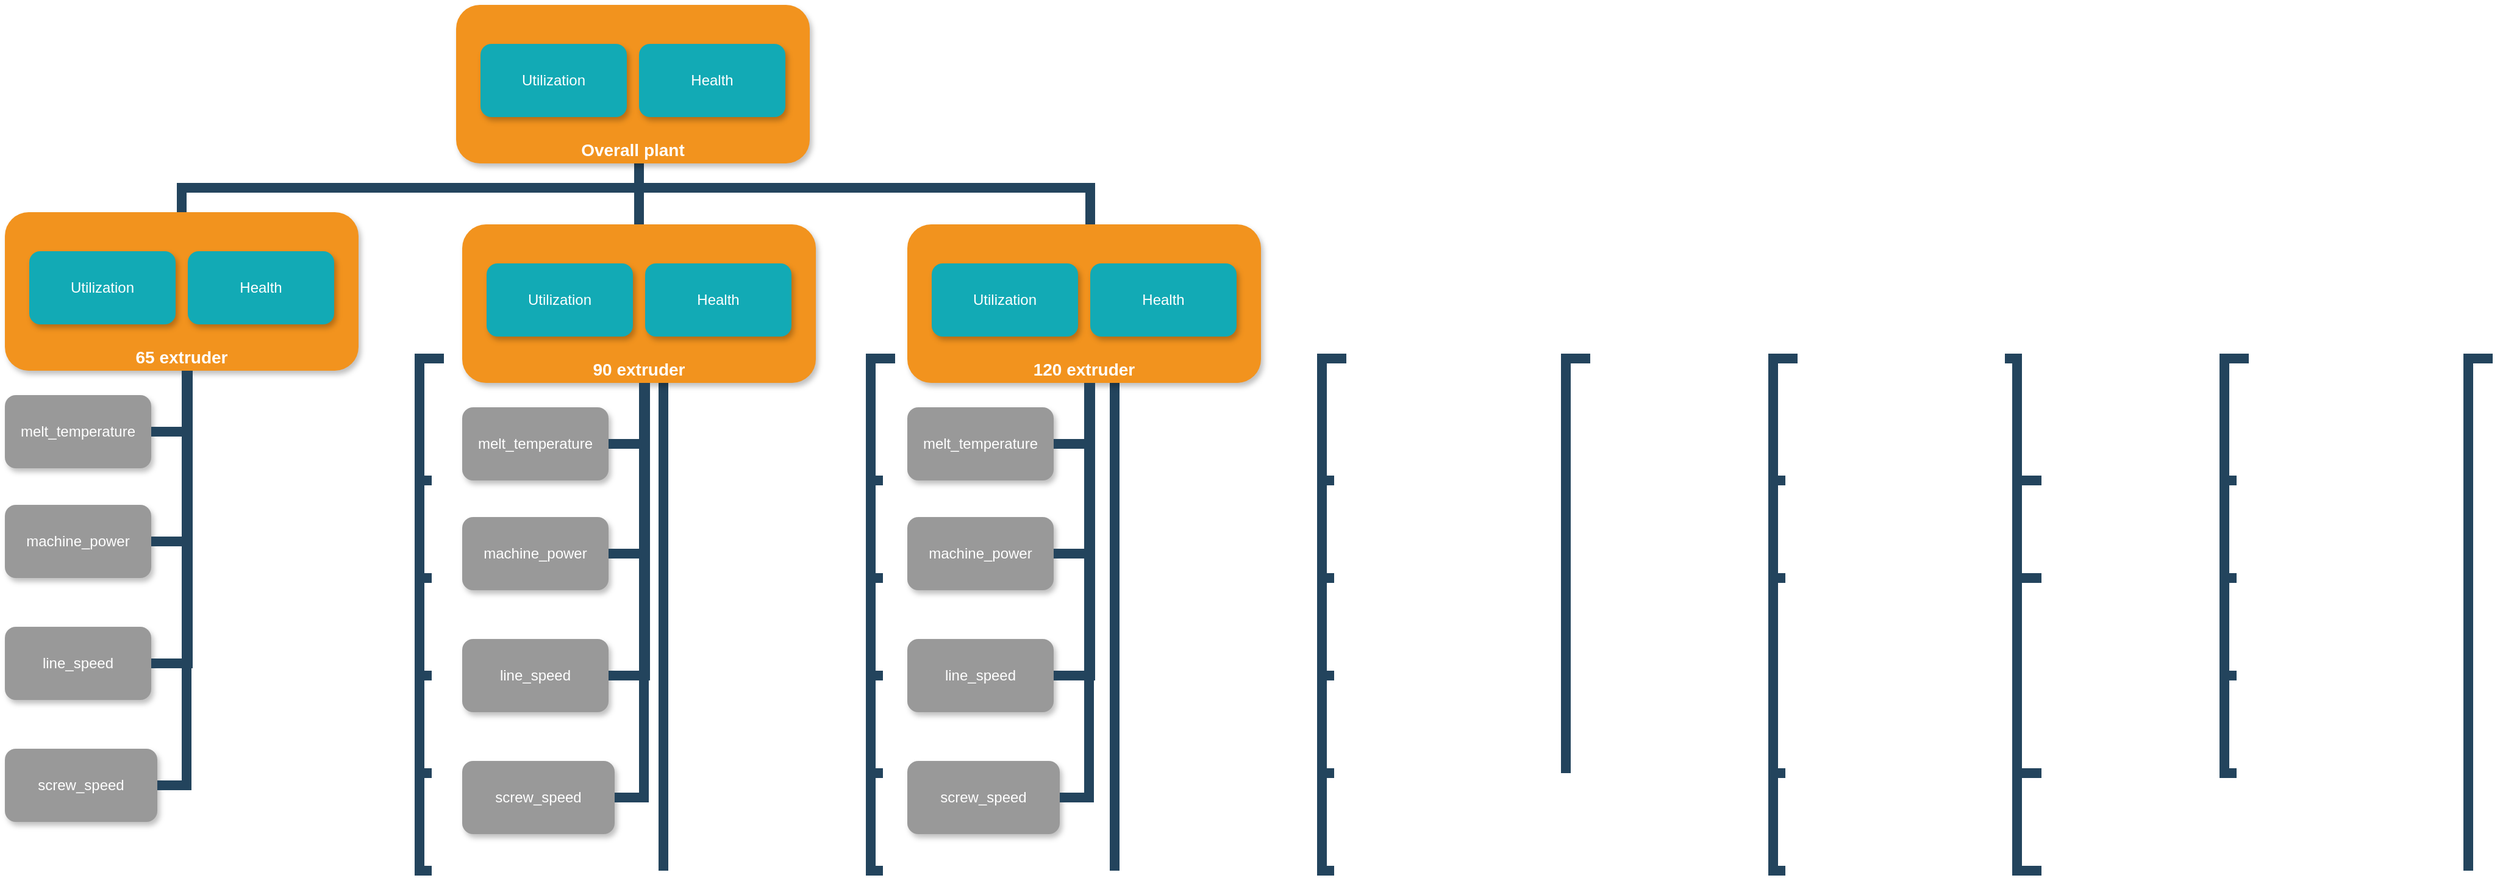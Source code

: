 <mxfile version="14.6.11" type="github">
  <diagram name="Page-1" id="64c3da0e-402f-94eb-ee01-a36477274f13">
    <mxGraphModel dx="1424" dy="980" grid="1" gridSize="10" guides="1" tooltips="1" connect="1" arrows="1" fold="1" page="1" pageScale="1" pageWidth="1169" pageHeight="827" background="#ffffff" math="0" shadow="0">
      <root>
        <object label="" Foo="" id="0">
          <mxCell />
        </object>
        <mxCell id="1" parent="0" />
        <mxCell id="3" value="65 extruder" style="whiteSpace=wrap;rounded=1;fillColor=#F2931E;strokeColor=none;shadow=1;fontColor=#FFFFFF;fontStyle=1;fontSize=14;verticalAlign=bottom;" parent="1" vertex="1">
          <mxGeometry x="80" y="210" width="290" height="130" as="geometry" />
        </mxCell>
        <mxCell id="38" value="machine_power" style="whiteSpace=wrap;rounded=1;fillColor=#999999;strokeColor=none;shadow=1;fontColor=#FFFFFF;fontStyle=0" parent="1" vertex="1">
          <mxGeometry x="80.0" y="450.0" width="120" height="60" as="geometry" />
        </mxCell>
        <mxCell id="39" value="line_speed" style="whiteSpace=wrap;rounded=1;fillColor=#999999;strokeColor=none;shadow=1;fontColor=#FFFFFF;fontStyle=0" parent="1" vertex="1">
          <mxGeometry x="80.0" y="550.0" width="120" height="60" as="geometry" />
        </mxCell>
        <mxCell id="40" value="melt_temperature" style="whiteSpace=wrap;rounded=1;fillColor=#999999;strokeColor=none;shadow=1;fontColor=#FFFFFF;fontStyle=0" parent="1" vertex="1">
          <mxGeometry x="80" y="360" width="120" height="60" as="geometry" />
        </mxCell>
        <mxCell id="42" value="screw_speed" style="whiteSpace=wrap;rounded=1;fillColor=#999999;strokeColor=none;shadow=1;fontColor=#FFFFFF;fontStyle=0" parent="1" vertex="1">
          <mxGeometry x="80" y="650" width="125" height="60" as="geometry" />
        </mxCell>
        <mxCell id="113" value="" style="edgeStyle=elbowEdgeStyle;elbow=horizontal;rounded=0;fontColor=#000000;endArrow=none;endFill=0;strokeWidth=8;strokeColor=#23445D;" parent="1" target="42" edge="1">
          <mxGeometry width="100" height="100" relative="1" as="geometry">
            <mxPoint x="229" y="340" as="sourcePoint" />
            <mxPoint x="239.0" y="800.0" as="targetPoint" />
            <Array as="points">
              <mxPoint x="229" y="590" />
            </Array>
          </mxGeometry>
        </mxCell>
        <mxCell id="118" value="" style="edgeStyle=elbowEdgeStyle;elbow=horizontal;rounded=0;fontColor=#000000;endArrow=none;endFill=0;strokeWidth=8;strokeColor=#23445D;" parent="1" target="45" edge="1">
          <mxGeometry width="100" height="100" relative="1" as="geometry">
            <mxPoint x="440.0" y="330" as="sourcePoint" />
            <mxPoint x="430.0" y="430" as="targetPoint" />
            <Array as="points">
              <mxPoint x="420" y="380" />
            </Array>
          </mxGeometry>
        </mxCell>
        <mxCell id="119" value="" style="edgeStyle=elbowEdgeStyle;elbow=horizontal;rounded=0;fontColor=#000000;endArrow=none;endFill=0;strokeWidth=8;strokeColor=#23445D;" parent="1" target="46" edge="1">
          <mxGeometry width="100" height="100" relative="1" as="geometry">
            <mxPoint x="440.0" y="330" as="sourcePoint" />
            <mxPoint x="430.0" y="510" as="targetPoint" />
            <Array as="points">
              <mxPoint x="420" y="420" />
            </Array>
          </mxGeometry>
        </mxCell>
        <mxCell id="120" value="" style="edgeStyle=elbowEdgeStyle;elbow=horizontal;rounded=0;fontColor=#000000;endArrow=none;endFill=0;strokeWidth=8;strokeColor=#23445D;" parent="1" target="49" edge="1">
          <mxGeometry width="100" height="100" relative="1" as="geometry">
            <mxPoint x="440.0" y="330" as="sourcePoint" />
            <mxPoint x="430" y="750" as="targetPoint" />
            <Array as="points">
              <mxPoint x="420" y="550" />
            </Array>
          </mxGeometry>
        </mxCell>
        <mxCell id="121" value="" style="edgeStyle=elbowEdgeStyle;elbow=horizontal;rounded=0;fontColor=#000000;endArrow=none;endFill=0;strokeWidth=8;strokeColor=#23445D;" parent="1" target="48" edge="1">
          <mxGeometry width="100" height="100" relative="1" as="geometry">
            <mxPoint x="440.0" y="330" as="sourcePoint" />
            <mxPoint x="430" y="670" as="targetPoint" />
            <Array as="points">
              <mxPoint x="420" y="500" />
            </Array>
          </mxGeometry>
        </mxCell>
        <mxCell id="122" value="" style="edgeStyle=elbowEdgeStyle;elbow=horizontal;rounded=0;fontColor=#000000;endArrow=none;endFill=0;strokeWidth=8;strokeColor=#23445D;" parent="1" target="47" edge="1">
          <mxGeometry width="100" height="100" relative="1" as="geometry">
            <mxPoint x="440.0" y="330" as="sourcePoint" />
            <mxPoint x="430.0" y="590" as="targetPoint" />
            <Array as="points">
              <mxPoint x="420" y="470" />
            </Array>
          </mxGeometry>
        </mxCell>
        <mxCell id="123" value="" style="edgeStyle=elbowEdgeStyle;elbow=horizontal;rounded=0;fontColor=#000000;endArrow=none;endFill=0;strokeWidth=8;strokeColor=#23445D;" parent="1" target="50" edge="1">
          <mxGeometry width="100" height="100" relative="1" as="geometry">
            <mxPoint x="640" y="330" as="sourcePoint" />
            <mxPoint x="620.0" y="430" as="targetPoint" />
            <Array as="points">
              <mxPoint x="620" y="380" />
            </Array>
          </mxGeometry>
        </mxCell>
        <mxCell id="124" value="" style="edgeStyle=elbowEdgeStyle;elbow=horizontal;rounded=0;fontColor=#000000;endArrow=none;endFill=0;strokeWidth=8;strokeColor=#23445D;" parent="1" target="51" edge="1">
          <mxGeometry width="100" height="100" relative="1" as="geometry">
            <mxPoint x="640" y="330" as="sourcePoint" />
            <mxPoint x="620.0" y="510" as="targetPoint" />
            <Array as="points">
              <mxPoint x="620" y="420" />
            </Array>
          </mxGeometry>
        </mxCell>
        <mxCell id="125" value="" style="edgeStyle=elbowEdgeStyle;elbow=horizontal;rounded=0;fontColor=#000000;endArrow=none;endFill=0;strokeWidth=8;strokeColor=#23445D;" parent="1" target="54" edge="1">
          <mxGeometry width="100" height="100" relative="1" as="geometry">
            <mxPoint x="640" y="330" as="sourcePoint" />
            <mxPoint x="620" y="750" as="targetPoint" />
            <Array as="points">
              <mxPoint x="620" y="540" />
            </Array>
          </mxGeometry>
        </mxCell>
        <mxCell id="126" value="" style="edgeStyle=elbowEdgeStyle;elbow=horizontal;rounded=0;fontColor=#000000;endArrow=none;endFill=0;strokeWidth=8;strokeColor=#23445D;" parent="1" target="53" edge="1">
          <mxGeometry width="100" height="100" relative="1" as="geometry">
            <mxPoint x="640" y="330" as="sourcePoint" />
            <mxPoint x="620" y="670" as="targetPoint" />
            <Array as="points">
              <mxPoint x="620" y="500" />
            </Array>
          </mxGeometry>
        </mxCell>
        <mxCell id="127" value="" style="edgeStyle=elbowEdgeStyle;elbow=horizontal;rounded=0;fontColor=#000000;endArrow=none;endFill=0;strokeWidth=8;strokeColor=#23445D;" parent="1" target="52" edge="1">
          <mxGeometry width="100" height="100" relative="1" as="geometry">
            <mxPoint x="640" y="330" as="sourcePoint" />
            <mxPoint x="620.0" y="590" as="targetPoint" />
            <Array as="points">
              <mxPoint x="620" y="470" />
            </Array>
          </mxGeometry>
        </mxCell>
        <mxCell id="145" value="" style="edgeStyle=elbowEdgeStyle;elbow=horizontal;rounded=0;fontColor=#000000;endArrow=none;endFill=0;strokeWidth=8;strokeColor=#23445D;" parent="1" target="135" edge="1">
          <mxGeometry width="100" height="100" relative="1" as="geometry">
            <mxPoint x="810" y="330" as="sourcePoint" />
            <mxPoint x="800.0" y="430" as="targetPoint" />
            <Array as="points">
              <mxPoint x="790" y="380" />
            </Array>
          </mxGeometry>
        </mxCell>
        <mxCell id="146" value="" style="edgeStyle=elbowEdgeStyle;elbow=horizontal;rounded=0;fontColor=#000000;endArrow=none;endFill=0;strokeWidth=8;strokeColor=#23445D;" parent="1" target="136" edge="1">
          <mxGeometry width="100" height="100" relative="1" as="geometry">
            <mxPoint x="810" y="330" as="sourcePoint" />
            <mxPoint x="800.0" y="510" as="targetPoint" />
            <Array as="points">
              <mxPoint x="790" y="420" />
            </Array>
          </mxGeometry>
        </mxCell>
        <mxCell id="147" value="" style="edgeStyle=elbowEdgeStyle;elbow=horizontal;rounded=0;fontColor=#000000;endArrow=none;endFill=0;strokeWidth=8;strokeColor=#23445D;" parent="1" target="139" edge="1">
          <mxGeometry width="100" height="100" relative="1" as="geometry">
            <mxPoint x="810" y="330" as="sourcePoint" />
            <mxPoint x="800" y="750" as="targetPoint" />
            <Array as="points">
              <mxPoint x="790" y="550" />
            </Array>
          </mxGeometry>
        </mxCell>
        <mxCell id="148" value="" style="edgeStyle=elbowEdgeStyle;elbow=horizontal;rounded=0;fontColor=#000000;endArrow=none;endFill=0;strokeWidth=8;strokeColor=#23445D;" parent="1" target="138" edge="1">
          <mxGeometry width="100" height="100" relative="1" as="geometry">
            <mxPoint x="810" y="330" as="sourcePoint" />
            <mxPoint x="800" y="670" as="targetPoint" />
            <Array as="points">
              <mxPoint x="790" y="500" />
            </Array>
          </mxGeometry>
        </mxCell>
        <mxCell id="149" value="" style="edgeStyle=elbowEdgeStyle;elbow=horizontal;rounded=0;fontColor=#000000;endArrow=none;endFill=0;strokeWidth=8;strokeColor=#23445D;" parent="1" target="137" edge="1">
          <mxGeometry width="100" height="100" relative="1" as="geometry">
            <mxPoint x="810" y="330" as="sourcePoint" />
            <mxPoint x="800.0" y="590" as="targetPoint" />
            <Array as="points">
              <mxPoint x="790" y="470" />
            </Array>
          </mxGeometry>
        </mxCell>
        <mxCell id="150" value="" style="edgeStyle=elbowEdgeStyle;elbow=horizontal;rounded=0;fontColor=#000000;endArrow=none;endFill=0;strokeWidth=8;strokeColor=#23445D;" parent="1" target="140" edge="1">
          <mxGeometry width="100" height="100" relative="1" as="geometry">
            <mxPoint x="1010" y="330" as="sourcePoint" />
            <mxPoint x="990.0" y="430" as="targetPoint" />
            <Array as="points">
              <mxPoint x="990" y="380" />
            </Array>
          </mxGeometry>
        </mxCell>
        <mxCell id="151" value="" style="edgeStyle=elbowEdgeStyle;elbow=horizontal;rounded=0;fontColor=#000000;endArrow=none;endFill=0;strokeWidth=8;strokeColor=#23445D;" parent="1" target="141" edge="1">
          <mxGeometry width="100" height="100" relative="1" as="geometry">
            <mxPoint x="1010" y="330" as="sourcePoint" />
            <mxPoint x="990.0" y="510" as="targetPoint" />
            <Array as="points">
              <mxPoint x="990" y="420" />
            </Array>
          </mxGeometry>
        </mxCell>
        <mxCell id="152" value="" style="edgeStyle=elbowEdgeStyle;elbow=horizontal;rounded=0;fontColor=#000000;endArrow=none;endFill=0;strokeWidth=8;strokeColor=#23445D;" parent="1" target="144" edge="1">
          <mxGeometry width="100" height="100" relative="1" as="geometry">
            <mxPoint x="1010" y="330" as="sourcePoint" />
            <mxPoint x="990" y="750" as="targetPoint" />
            <Array as="points">
              <mxPoint x="990" y="540" />
            </Array>
          </mxGeometry>
        </mxCell>
        <mxCell id="153" value="" style="edgeStyle=elbowEdgeStyle;elbow=horizontal;rounded=0;fontColor=#000000;endArrow=none;endFill=0;strokeWidth=8;strokeColor=#23445D;" parent="1" target="143" edge="1">
          <mxGeometry width="100" height="100" relative="1" as="geometry">
            <mxPoint x="1010" y="330" as="sourcePoint" />
            <mxPoint x="990" y="670" as="targetPoint" />
            <Array as="points">
              <mxPoint x="990" y="500" />
            </Array>
          </mxGeometry>
        </mxCell>
        <mxCell id="154" value="" style="edgeStyle=elbowEdgeStyle;elbow=horizontal;rounded=0;fontColor=#000000;endArrow=none;endFill=0;strokeWidth=8;strokeColor=#23445D;" parent="1" target="142" edge="1">
          <mxGeometry width="100" height="100" relative="1" as="geometry">
            <mxPoint x="1010" y="330" as="sourcePoint" />
            <mxPoint x="990.0" y="590" as="targetPoint" />
            <Array as="points">
              <mxPoint x="990" y="470" />
            </Array>
          </mxGeometry>
        </mxCell>
        <mxCell id="167" value="" style="edgeStyle=elbowEdgeStyle;elbow=horizontal;rounded=0;fontColor=#000000;endArrow=none;endFill=0;strokeWidth=8;strokeColor=#23445D;" parent="1" target="157" edge="1">
          <mxGeometry width="100" height="100" relative="1" as="geometry">
            <mxPoint x="1180" y="330.0" as="sourcePoint" />
            <mxPoint x="1170.0" y="430.0" as="targetPoint" />
            <Array as="points">
              <mxPoint x="1160" y="380.0" />
            </Array>
          </mxGeometry>
        </mxCell>
        <mxCell id="168" value="" style="edgeStyle=elbowEdgeStyle;elbow=horizontal;rounded=0;fontColor=#000000;endArrow=none;endFill=0;strokeWidth=8;strokeColor=#23445D;" parent="1" target="158" edge="1">
          <mxGeometry width="100" height="100" relative="1" as="geometry">
            <mxPoint x="1180" y="330.0" as="sourcePoint" />
            <mxPoint x="1170.0" y="510.0" as="targetPoint" />
            <Array as="points">
              <mxPoint x="1160" y="420.0" />
            </Array>
          </mxGeometry>
        </mxCell>
        <mxCell id="169" value="" style="edgeStyle=elbowEdgeStyle;elbow=horizontal;rounded=0;fontColor=#000000;endArrow=none;endFill=0;strokeWidth=8;strokeColor=#23445D;" parent="1" target="161" edge="1">
          <mxGeometry width="100" height="100" relative="1" as="geometry">
            <mxPoint x="1180" y="330.0" as="sourcePoint" />
            <mxPoint x="1170" y="750.0" as="targetPoint" />
            <Array as="points">
              <mxPoint x="1160" y="550.0" />
            </Array>
          </mxGeometry>
        </mxCell>
        <mxCell id="170" value="" style="edgeStyle=elbowEdgeStyle;elbow=horizontal;rounded=0;fontColor=#000000;endArrow=none;endFill=0;strokeWidth=8;strokeColor=#23445D;" parent="1" target="160" edge="1">
          <mxGeometry width="100" height="100" relative="1" as="geometry">
            <mxPoint x="1180" y="330.0" as="sourcePoint" />
            <mxPoint x="1170" y="670.0" as="targetPoint" />
            <Array as="points">
              <mxPoint x="1160" y="500.0" />
            </Array>
          </mxGeometry>
        </mxCell>
        <mxCell id="171" value="" style="edgeStyle=elbowEdgeStyle;elbow=horizontal;rounded=0;fontColor=#000000;endArrow=none;endFill=0;strokeWidth=8;strokeColor=#23445D;" parent="1" target="159" edge="1">
          <mxGeometry width="100" height="100" relative="1" as="geometry">
            <mxPoint x="1180" y="330.0" as="sourcePoint" />
            <mxPoint x="1170.0" y="590.0" as="targetPoint" />
            <Array as="points">
              <mxPoint x="1160" y="470.0" />
            </Array>
          </mxGeometry>
        </mxCell>
        <mxCell id="172" value="" style="edgeStyle=elbowEdgeStyle;elbow=horizontal;rounded=0;fontColor=#000000;endArrow=none;endFill=0;strokeWidth=8;strokeColor=#23445D;" parent="1" target="162" edge="1">
          <mxGeometry width="100" height="100" relative="1" as="geometry">
            <mxPoint x="1380" y="330.0" as="sourcePoint" />
            <mxPoint x="1360.0" y="430.0" as="targetPoint" />
            <Array as="points">
              <mxPoint x="1360" y="380.0" />
            </Array>
          </mxGeometry>
        </mxCell>
        <mxCell id="173" value="" style="edgeStyle=elbowEdgeStyle;elbow=horizontal;rounded=0;fontColor=#000000;endArrow=none;endFill=0;strokeWidth=8;strokeColor=#23445D;" parent="1" target="163" edge="1">
          <mxGeometry width="100" height="100" relative="1" as="geometry">
            <mxPoint x="1380" y="330.0" as="sourcePoint" />
            <mxPoint x="1360.0" y="510.0" as="targetPoint" />
            <Array as="points">
              <mxPoint x="1360" y="420.0" />
            </Array>
          </mxGeometry>
        </mxCell>
        <mxCell id="175" value="" style="edgeStyle=elbowEdgeStyle;elbow=horizontal;rounded=0;fontColor=#000000;endArrow=none;endFill=0;strokeWidth=8;strokeColor=#23445D;" parent="1" target="165" edge="1">
          <mxGeometry width="100" height="100" relative="1" as="geometry">
            <mxPoint x="1380" y="330.0" as="sourcePoint" />
            <mxPoint x="1360" y="670.0" as="targetPoint" />
            <Array as="points">
              <mxPoint x="1360" y="500.0" />
            </Array>
          </mxGeometry>
        </mxCell>
        <mxCell id="176" value="" style="edgeStyle=elbowEdgeStyle;elbow=horizontal;rounded=0;fontColor=#000000;endArrow=none;endFill=0;strokeWidth=8;strokeColor=#23445D;" parent="1" target="164" edge="1">
          <mxGeometry width="100" height="100" relative="1" as="geometry">
            <mxPoint x="1380" y="330.0" as="sourcePoint" />
            <mxPoint x="1360.0" y="590.0" as="targetPoint" />
            <Array as="points">
              <mxPoint x="1360" y="470.0" />
            </Array>
          </mxGeometry>
        </mxCell>
        <mxCell id="189" value="" style="edgeStyle=elbowEdgeStyle;elbow=horizontal;rounded=0;fontColor=#000000;endArrow=none;endFill=0;strokeWidth=8;strokeColor=#23445D;" parent="1" target="179" edge="1">
          <mxGeometry width="100" height="100" relative="1" as="geometry">
            <mxPoint x="1550" y="330" as="sourcePoint" />
            <mxPoint x="1540.0" y="430.0" as="targetPoint" />
            <Array as="points">
              <mxPoint x="1530" y="380.0" />
            </Array>
          </mxGeometry>
        </mxCell>
        <mxCell id="190" value="" style="edgeStyle=elbowEdgeStyle;elbow=horizontal;rounded=0;fontColor=#000000;endArrow=none;endFill=0;strokeWidth=8;strokeColor=#23445D;" parent="1" target="180" edge="1">
          <mxGeometry width="100" height="100" relative="1" as="geometry">
            <mxPoint x="1550" y="330" as="sourcePoint" />
            <mxPoint x="1540.0" y="510.0" as="targetPoint" />
            <Array as="points">
              <mxPoint x="1530" y="420.0" />
            </Array>
          </mxGeometry>
        </mxCell>
        <mxCell id="191" value="" style="edgeStyle=elbowEdgeStyle;elbow=horizontal;rounded=0;fontColor=#000000;endArrow=none;endFill=0;strokeWidth=8;strokeColor=#23445D;" parent="1" target="183" edge="1">
          <mxGeometry width="100" height="100" relative="1" as="geometry">
            <mxPoint x="1550" y="330" as="sourcePoint" />
            <mxPoint x="1540" y="750.0" as="targetPoint" />
            <Array as="points">
              <mxPoint x="1530" y="550.0" />
            </Array>
          </mxGeometry>
        </mxCell>
        <mxCell id="192" value="" style="edgeStyle=elbowEdgeStyle;elbow=horizontal;rounded=0;fontColor=#000000;endArrow=none;endFill=0;strokeWidth=8;strokeColor=#23445D;" parent="1" target="182" edge="1">
          <mxGeometry width="100" height="100" relative="1" as="geometry">
            <mxPoint x="1550" y="330" as="sourcePoint" />
            <mxPoint x="1540" y="670.0" as="targetPoint" />
            <Array as="points">
              <mxPoint x="1530" y="500.0" />
            </Array>
          </mxGeometry>
        </mxCell>
        <mxCell id="194" value="" style="edgeStyle=elbowEdgeStyle;elbow=horizontal;rounded=0;fontColor=#000000;endArrow=none;endFill=0;strokeWidth=8;strokeColor=#23445D;" parent="1" source="178" edge="1">
          <mxGeometry width="100" height="100" relative="1" as="geometry">
            <mxPoint x="1720" y="330.0" as="sourcePoint" />
            <mxPoint x="1750.0" y="430" as="targetPoint" />
            <Array as="points">
              <mxPoint x="1730" y="380.0" />
            </Array>
          </mxGeometry>
        </mxCell>
        <mxCell id="195" value="" style="edgeStyle=elbowEdgeStyle;elbow=horizontal;rounded=0;fontColor=#000000;endArrow=none;endFill=0;strokeWidth=8;strokeColor=#23445D;" parent="1" source="178" edge="1">
          <mxGeometry width="100" height="100" relative="1" as="geometry">
            <mxPoint x="1730" y="330.0" as="sourcePoint" />
            <mxPoint x="1750.0" y="510" as="targetPoint" />
            <Array as="points">
              <mxPoint x="1730" y="420.0" />
            </Array>
          </mxGeometry>
        </mxCell>
        <mxCell id="196" value="" style="edgeStyle=elbowEdgeStyle;elbow=horizontal;rounded=0;fontColor=#000000;endArrow=none;endFill=0;strokeWidth=8;strokeColor=#23445D;" parent="1" source="178" edge="1">
          <mxGeometry width="100" height="100" relative="1" as="geometry">
            <mxPoint x="1730" y="330.0" as="sourcePoint" />
            <mxPoint x="1750" y="750" as="targetPoint" />
            <Array as="points">
              <mxPoint x="1730" y="540.0" />
            </Array>
          </mxGeometry>
        </mxCell>
        <mxCell id="197" value="" style="edgeStyle=elbowEdgeStyle;elbow=horizontal;rounded=0;fontColor=#000000;endArrow=none;endFill=0;strokeWidth=8;strokeColor=#23445D;" parent="1" source="178" edge="1">
          <mxGeometry width="100" height="100" relative="1" as="geometry">
            <mxPoint x="1730" y="330.0" as="sourcePoint" />
            <mxPoint x="1750.0" y="670" as="targetPoint" />
            <Array as="points">
              <mxPoint x="1730" y="500.0" />
            </Array>
          </mxGeometry>
        </mxCell>
        <mxCell id="211" value="" style="edgeStyle=elbowEdgeStyle;elbow=horizontal;rounded=0;fontColor=#000000;endArrow=none;endFill=0;strokeWidth=8;strokeColor=#23445D;" parent="1" target="201" edge="1">
          <mxGeometry width="100" height="100" relative="1" as="geometry">
            <mxPoint x="1920" y="330.0" as="sourcePoint" />
            <mxPoint x="1910.0" y="430.0" as="targetPoint" />
            <Array as="points">
              <mxPoint x="1900" y="380.0" />
            </Array>
          </mxGeometry>
        </mxCell>
        <mxCell id="212" value="" style="edgeStyle=elbowEdgeStyle;elbow=horizontal;rounded=0;fontColor=#000000;endArrow=none;endFill=0;strokeWidth=8;strokeColor=#23445D;" parent="1" target="202" edge="1">
          <mxGeometry width="100" height="100" relative="1" as="geometry">
            <mxPoint x="1920" y="330.0" as="sourcePoint" />
            <mxPoint x="1910.0" y="510.0" as="targetPoint" />
            <Array as="points">
              <mxPoint x="1900" y="420.0" />
            </Array>
          </mxGeometry>
        </mxCell>
        <mxCell id="214" value="" style="edgeStyle=elbowEdgeStyle;elbow=horizontal;rounded=0;fontColor=#000000;endArrow=none;endFill=0;strokeWidth=8;strokeColor=#23445D;" parent="1" target="204" edge="1">
          <mxGeometry width="100" height="100" relative="1" as="geometry">
            <mxPoint x="1920" y="330.0" as="sourcePoint" />
            <mxPoint x="1910" y="670.0" as="targetPoint" />
            <Array as="points">
              <mxPoint x="1900" y="500.0" />
            </Array>
          </mxGeometry>
        </mxCell>
        <mxCell id="215" value="" style="edgeStyle=elbowEdgeStyle;elbow=horizontal;rounded=0;fontColor=#000000;endArrow=none;endFill=0;strokeWidth=8;strokeColor=#23445D;" parent="1" target="203" edge="1">
          <mxGeometry width="100" height="100" relative="1" as="geometry">
            <mxPoint x="1920" y="330.0" as="sourcePoint" />
            <mxPoint x="1910.0" y="590.0" as="targetPoint" />
            <Array as="points">
              <mxPoint x="1900" y="470.0" />
            </Array>
          </mxGeometry>
        </mxCell>
        <mxCell id="216" value="" style="edgeStyle=elbowEdgeStyle;elbow=horizontal;rounded=0;fontColor=#000000;endArrow=none;endFill=0;strokeWidth=8;strokeColor=#23445D;" parent="1" target="206" edge="1">
          <mxGeometry width="100" height="100" relative="1" as="geometry">
            <mxPoint x="2120" y="330.0" as="sourcePoint" />
            <mxPoint x="2100.0" y="430.0" as="targetPoint" />
            <Array as="points">
              <mxPoint x="2100" y="380.0" />
            </Array>
          </mxGeometry>
        </mxCell>
        <mxCell id="217" value="" style="edgeStyle=elbowEdgeStyle;elbow=horizontal;rounded=0;fontColor=#000000;endArrow=none;endFill=0;strokeWidth=8;strokeColor=#23445D;" parent="1" target="207" edge="1">
          <mxGeometry width="100" height="100" relative="1" as="geometry">
            <mxPoint x="2120" y="330.0" as="sourcePoint" />
            <mxPoint x="2100" y="510.0" as="targetPoint" />
            <Array as="points">
              <mxPoint x="2100" y="420.0" />
            </Array>
          </mxGeometry>
        </mxCell>
        <mxCell id="218" value="" style="edgeStyle=elbowEdgeStyle;elbow=horizontal;rounded=0;fontColor=#000000;endArrow=none;endFill=0;strokeWidth=8;strokeColor=#23445D;" parent="1" target="210" edge="1">
          <mxGeometry width="100" height="100" relative="1" as="geometry">
            <mxPoint x="2120" y="330.0" as="sourcePoint" />
            <mxPoint x="2100" y="750.0" as="targetPoint" />
            <Array as="points">
              <mxPoint x="2100" y="540.0" />
            </Array>
          </mxGeometry>
        </mxCell>
        <mxCell id="220" value="" style="edgeStyle=elbowEdgeStyle;elbow=horizontal;rounded=0;fontColor=#000000;endArrow=none;endFill=0;strokeWidth=8;strokeColor=#23445D;" parent="1" target="208" edge="1">
          <mxGeometry width="100" height="100" relative="1" as="geometry">
            <mxPoint x="2120" y="330.0" as="sourcePoint" />
            <mxPoint x="2100" y="590.0" as="targetPoint" />
            <Array as="points">
              <mxPoint x="2100" y="470.0" />
            </Array>
          </mxGeometry>
        </mxCell>
        <mxCell id="229" value="" style="edgeStyle=elbowEdgeStyle;elbow=vertical;rounded=0;fontColor=#000000;endArrow=none;endFill=0;strokeWidth=8;strokeColor=#23445D;" parent="1" target="3" edge="1">
          <mxGeometry width="100" height="100" relative="1" as="geometry">
            <mxPoint x="600" y="170" as="sourcePoint" />
            <mxPoint x="640" y="90" as="targetPoint" />
            <Array as="points">
              <mxPoint x="420" y="190" />
            </Array>
          </mxGeometry>
        </mxCell>
        <mxCell id="230" value="" style="edgeStyle=elbowEdgeStyle;elbow=vertical;rounded=0;fontColor=#000000;endArrow=none;endFill=0;strokeWidth=8;strokeColor=#23445D;" parent="1" edge="1">
          <mxGeometry width="100" height="100" relative="1" as="geometry">
            <mxPoint x="600" y="170" as="sourcePoint" />
            <mxPoint x="600" y="220.0" as="targetPoint" />
          </mxGeometry>
        </mxCell>
        <mxCell id="231" value="" style="edgeStyle=elbowEdgeStyle;elbow=vertical;rounded=0;fontColor=#000000;endArrow=none;endFill=0;strokeWidth=8;strokeColor=#23445D;" parent="1" edge="1">
          <mxGeometry width="100" height="100" relative="1" as="geometry">
            <mxPoint x="600" y="170" as="sourcePoint" />
            <mxPoint x="970" y="220.0" as="targetPoint" />
            <Array as="points">
              <mxPoint x="790" y="190" />
            </Array>
          </mxGeometry>
        </mxCell>
        <mxCell id="9hnLcHj_7suymrA3IryD-236" value="Utilization" style="whiteSpace=wrap;rounded=1;fillColor=#12AAB5;strokeColor=none;shadow=1;fontColor=#FFFFFF;" vertex="1" parent="1">
          <mxGeometry x="100" y="242.0" width="120" height="60" as="geometry" />
        </mxCell>
        <mxCell id="9hnLcHj_7suymrA3IryD-237" value="Health" style="whiteSpace=wrap;rounded=1;fillColor=#12AAB5;strokeColor=none;shadow=1;fontColor=#FFFFFF;" vertex="1" parent="1">
          <mxGeometry x="230" y="242.0" width="120" height="60" as="geometry" />
        </mxCell>
        <mxCell id="9hnLcHj_7suymrA3IryD-238" value="" style="edgeStyle=elbowEdgeStyle;elbow=horizontal;rounded=0;fontColor=#000000;endArrow=none;endFill=0;strokeWidth=8;strokeColor=#23445D;entryX=1;entryY=0.5;entryDx=0;entryDy=0;" edge="1" parent="1" target="40">
          <mxGeometry width="100" height="100" relative="1" as="geometry">
            <mxPoint x="230" y="350" as="sourcePoint" />
            <mxPoint x="280.0" y="463" as="targetPoint" />
            <Array as="points">
              <mxPoint x="230" y="370" />
            </Array>
          </mxGeometry>
        </mxCell>
        <mxCell id="9hnLcHj_7suymrA3IryD-239" value="" style="edgeStyle=elbowEdgeStyle;elbow=horizontal;rounded=0;fontColor=#000000;endArrow=none;endFill=0;strokeWidth=8;strokeColor=#23445D;entryX=1;entryY=0.5;entryDx=0;entryDy=0;" edge="1" parent="1" target="38">
          <mxGeometry width="100" height="100" relative="1" as="geometry">
            <mxPoint x="230" y="340" as="sourcePoint" />
            <mxPoint x="290.0" y="473" as="targetPoint" />
            <Array as="points">
              <mxPoint x="230" y="410" />
            </Array>
          </mxGeometry>
        </mxCell>
        <mxCell id="9hnLcHj_7suymrA3IryD-240" value="" style="edgeStyle=elbowEdgeStyle;elbow=horizontal;rounded=0;fontColor=#000000;endArrow=none;endFill=0;strokeWidth=8;strokeColor=#23445D;entryX=1;entryY=0.5;entryDx=0;entryDy=0;" edge="1" parent="1" target="39">
          <mxGeometry width="100" height="100" relative="1" as="geometry">
            <mxPoint x="230" y="340" as="sourcePoint" />
            <mxPoint x="260.0" y="580" as="targetPoint" />
            <Array as="points">
              <mxPoint x="230" y="450" />
            </Array>
          </mxGeometry>
        </mxCell>
        <mxCell id="9hnLcHj_7suymrA3IryD-241" value="90 extruder" style="whiteSpace=wrap;rounded=1;fillColor=#F2931E;strokeColor=none;shadow=1;fontColor=#FFFFFF;fontStyle=1;fontSize=14;verticalAlign=bottom;" vertex="1" parent="1">
          <mxGeometry x="455" y="220" width="290" height="130" as="geometry" />
        </mxCell>
        <mxCell id="9hnLcHj_7suymrA3IryD-242" value="machine_power" style="whiteSpace=wrap;rounded=1;fillColor=#999999;strokeColor=none;shadow=1;fontColor=#FFFFFF;fontStyle=0" vertex="1" parent="1">
          <mxGeometry x="455.0" y="460.0" width="120" height="60" as="geometry" />
        </mxCell>
        <mxCell id="9hnLcHj_7suymrA3IryD-243" value="line_speed" style="whiteSpace=wrap;rounded=1;fillColor=#999999;strokeColor=none;shadow=1;fontColor=#FFFFFF;fontStyle=0" vertex="1" parent="1">
          <mxGeometry x="455.0" y="560.0" width="120" height="60" as="geometry" />
        </mxCell>
        <mxCell id="9hnLcHj_7suymrA3IryD-244" value="melt_temperature" style="whiteSpace=wrap;rounded=1;fillColor=#999999;strokeColor=none;shadow=1;fontColor=#FFFFFF;fontStyle=0" vertex="1" parent="1">
          <mxGeometry x="455" y="370" width="120" height="60" as="geometry" />
        </mxCell>
        <mxCell id="9hnLcHj_7suymrA3IryD-245" value="screw_speed" style="whiteSpace=wrap;rounded=1;fillColor=#999999;strokeColor=none;shadow=1;fontColor=#FFFFFF;fontStyle=0" vertex="1" parent="1">
          <mxGeometry x="455" y="660" width="125" height="60" as="geometry" />
        </mxCell>
        <mxCell id="9hnLcHj_7suymrA3IryD-246" value="" style="edgeStyle=elbowEdgeStyle;elbow=horizontal;rounded=0;fontColor=#000000;endArrow=none;endFill=0;strokeWidth=8;strokeColor=#23445D;" edge="1" parent="1" target="9hnLcHj_7suymrA3IryD-245">
          <mxGeometry width="100" height="100" relative="1" as="geometry">
            <mxPoint x="604" y="350" as="sourcePoint" />
            <mxPoint x="614.0" y="810.0" as="targetPoint" />
            <Array as="points">
              <mxPoint x="604" y="600" />
            </Array>
          </mxGeometry>
        </mxCell>
        <mxCell id="9hnLcHj_7suymrA3IryD-247" value="Utilization" style="whiteSpace=wrap;rounded=1;fillColor=#12AAB5;strokeColor=none;shadow=1;fontColor=#FFFFFF;" vertex="1" parent="1">
          <mxGeometry x="475" y="252.0" width="120" height="60" as="geometry" />
        </mxCell>
        <mxCell id="9hnLcHj_7suymrA3IryD-248" value="Health" style="whiteSpace=wrap;rounded=1;fillColor=#12AAB5;strokeColor=none;shadow=1;fontColor=#FFFFFF;" vertex="1" parent="1">
          <mxGeometry x="605" y="252.0" width="120" height="60" as="geometry" />
        </mxCell>
        <mxCell id="9hnLcHj_7suymrA3IryD-249" value="" style="edgeStyle=elbowEdgeStyle;elbow=horizontal;rounded=0;fontColor=#000000;endArrow=none;endFill=0;strokeWidth=8;strokeColor=#23445D;entryX=1;entryY=0.5;entryDx=0;entryDy=0;" edge="1" parent="1" target="9hnLcHj_7suymrA3IryD-244">
          <mxGeometry width="100" height="100" relative="1" as="geometry">
            <mxPoint x="605" y="360" as="sourcePoint" />
            <mxPoint x="655.0" y="473" as="targetPoint" />
            <Array as="points">
              <mxPoint x="605" y="380" />
            </Array>
          </mxGeometry>
        </mxCell>
        <mxCell id="9hnLcHj_7suymrA3IryD-250" value="" style="edgeStyle=elbowEdgeStyle;elbow=horizontal;rounded=0;fontColor=#000000;endArrow=none;endFill=0;strokeWidth=8;strokeColor=#23445D;entryX=1;entryY=0.5;entryDx=0;entryDy=0;" edge="1" parent="1" target="9hnLcHj_7suymrA3IryD-242">
          <mxGeometry width="100" height="100" relative="1" as="geometry">
            <mxPoint x="605" y="350" as="sourcePoint" />
            <mxPoint x="665.0" y="483" as="targetPoint" />
            <Array as="points">
              <mxPoint x="605" y="420" />
            </Array>
          </mxGeometry>
        </mxCell>
        <mxCell id="9hnLcHj_7suymrA3IryD-251" value="" style="edgeStyle=elbowEdgeStyle;elbow=horizontal;rounded=0;fontColor=#000000;endArrow=none;endFill=0;strokeWidth=8;strokeColor=#23445D;entryX=1;entryY=0.5;entryDx=0;entryDy=0;" edge="1" parent="1" target="9hnLcHj_7suymrA3IryD-243">
          <mxGeometry width="100" height="100" relative="1" as="geometry">
            <mxPoint x="605" y="350" as="sourcePoint" />
            <mxPoint x="635.0" y="590" as="targetPoint" />
            <Array as="points">
              <mxPoint x="605" y="460" />
            </Array>
          </mxGeometry>
        </mxCell>
        <mxCell id="9hnLcHj_7suymrA3IryD-252" value="120 extruder" style="whiteSpace=wrap;rounded=1;fillColor=#F2931E;strokeColor=none;shadow=1;fontColor=#FFFFFF;fontStyle=1;fontSize=14;verticalAlign=bottom;" vertex="1" parent="1">
          <mxGeometry x="820" y="220" width="290" height="130" as="geometry" />
        </mxCell>
        <mxCell id="9hnLcHj_7suymrA3IryD-253" value="machine_power" style="whiteSpace=wrap;rounded=1;fillColor=#999999;strokeColor=none;shadow=1;fontColor=#FFFFFF;fontStyle=0" vertex="1" parent="1">
          <mxGeometry x="820.0" y="460.0" width="120" height="60" as="geometry" />
        </mxCell>
        <mxCell id="9hnLcHj_7suymrA3IryD-254" value="line_speed" style="whiteSpace=wrap;rounded=1;fillColor=#999999;strokeColor=none;shadow=1;fontColor=#FFFFFF;fontStyle=0" vertex="1" parent="1">
          <mxGeometry x="820.0" y="560.0" width="120" height="60" as="geometry" />
        </mxCell>
        <mxCell id="9hnLcHj_7suymrA3IryD-255" value="melt_temperature" style="whiteSpace=wrap;rounded=1;fillColor=#999999;strokeColor=none;shadow=1;fontColor=#FFFFFF;fontStyle=0" vertex="1" parent="1">
          <mxGeometry x="820" y="370" width="120" height="60" as="geometry" />
        </mxCell>
        <mxCell id="9hnLcHj_7suymrA3IryD-256" value="screw_speed" style="whiteSpace=wrap;rounded=1;fillColor=#999999;strokeColor=none;shadow=1;fontColor=#FFFFFF;fontStyle=0" vertex="1" parent="1">
          <mxGeometry x="820" y="660" width="125" height="60" as="geometry" />
        </mxCell>
        <mxCell id="9hnLcHj_7suymrA3IryD-257" value="" style="edgeStyle=elbowEdgeStyle;elbow=horizontal;rounded=0;fontColor=#000000;endArrow=none;endFill=0;strokeWidth=8;strokeColor=#23445D;" edge="1" parent="1" target="9hnLcHj_7suymrA3IryD-256">
          <mxGeometry width="100" height="100" relative="1" as="geometry">
            <mxPoint x="969" y="350" as="sourcePoint" />
            <mxPoint x="979.0" y="810.0" as="targetPoint" />
            <Array as="points">
              <mxPoint x="969" y="600" />
            </Array>
          </mxGeometry>
        </mxCell>
        <mxCell id="9hnLcHj_7suymrA3IryD-258" value="Utilization" style="whiteSpace=wrap;rounded=1;fillColor=#12AAB5;strokeColor=none;shadow=1;fontColor=#FFFFFF;" vertex="1" parent="1">
          <mxGeometry x="840" y="252.0" width="120" height="60" as="geometry" />
        </mxCell>
        <mxCell id="9hnLcHj_7suymrA3IryD-259" value="Health" style="whiteSpace=wrap;rounded=1;fillColor=#12AAB5;strokeColor=none;shadow=1;fontColor=#FFFFFF;" vertex="1" parent="1">
          <mxGeometry x="970" y="252.0" width="120" height="60" as="geometry" />
        </mxCell>
        <mxCell id="9hnLcHj_7suymrA3IryD-260" value="" style="edgeStyle=elbowEdgeStyle;elbow=horizontal;rounded=0;fontColor=#000000;endArrow=none;endFill=0;strokeWidth=8;strokeColor=#23445D;entryX=1;entryY=0.5;entryDx=0;entryDy=0;" edge="1" parent="1" target="9hnLcHj_7suymrA3IryD-255">
          <mxGeometry width="100" height="100" relative="1" as="geometry">
            <mxPoint x="970" y="360" as="sourcePoint" />
            <mxPoint x="1020.0" y="473" as="targetPoint" />
            <Array as="points">
              <mxPoint x="970" y="380" />
            </Array>
          </mxGeometry>
        </mxCell>
        <mxCell id="9hnLcHj_7suymrA3IryD-261" value="" style="edgeStyle=elbowEdgeStyle;elbow=horizontal;rounded=0;fontColor=#000000;endArrow=none;endFill=0;strokeWidth=8;strokeColor=#23445D;entryX=1;entryY=0.5;entryDx=0;entryDy=0;" edge="1" parent="1" target="9hnLcHj_7suymrA3IryD-253">
          <mxGeometry width="100" height="100" relative="1" as="geometry">
            <mxPoint x="970" y="350" as="sourcePoint" />
            <mxPoint x="1030.0" y="483" as="targetPoint" />
            <Array as="points">
              <mxPoint x="970" y="420" />
            </Array>
          </mxGeometry>
        </mxCell>
        <mxCell id="9hnLcHj_7suymrA3IryD-262" value="" style="edgeStyle=elbowEdgeStyle;elbow=horizontal;rounded=0;fontColor=#000000;endArrow=none;endFill=0;strokeWidth=8;strokeColor=#23445D;entryX=1;entryY=0.5;entryDx=0;entryDy=0;" edge="1" parent="1" target="9hnLcHj_7suymrA3IryD-254">
          <mxGeometry width="100" height="100" relative="1" as="geometry">
            <mxPoint x="970" y="350" as="sourcePoint" />
            <mxPoint x="1000.0" y="590" as="targetPoint" />
            <Array as="points">
              <mxPoint x="970" y="460" />
            </Array>
          </mxGeometry>
        </mxCell>
        <mxCell id="9hnLcHj_7suymrA3IryD-263" value="Overall plant" style="whiteSpace=wrap;rounded=1;fillColor=#F2931E;strokeColor=none;shadow=1;fontColor=#FFFFFF;fontStyle=1;fontSize=14;verticalAlign=bottom;" vertex="1" parent="1">
          <mxGeometry x="450" y="40" width="290" height="130" as="geometry" />
        </mxCell>
        <mxCell id="9hnLcHj_7suymrA3IryD-264" value="Utilization" style="whiteSpace=wrap;rounded=1;fillColor=#12AAB5;strokeColor=none;shadow=1;fontColor=#FFFFFF;" vertex="1" parent="1">
          <mxGeometry x="470" y="72.0" width="120" height="60" as="geometry" />
        </mxCell>
        <mxCell id="9hnLcHj_7suymrA3IryD-265" value="Health" style="whiteSpace=wrap;rounded=1;fillColor=#12AAB5;strokeColor=none;shadow=1;fontColor=#FFFFFF;" vertex="1" parent="1">
          <mxGeometry x="600" y="72.0" width="120" height="60" as="geometry" />
        </mxCell>
      </root>
    </mxGraphModel>
  </diagram>
</mxfile>
